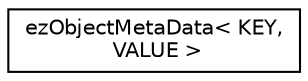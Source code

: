 digraph "Graphical Class Hierarchy"
{
 // LATEX_PDF_SIZE
  edge [fontname="Helvetica",fontsize="10",labelfontname="Helvetica",labelfontsize="10"];
  node [fontname="Helvetica",fontsize="10",shape=record];
  rankdir="LR";
  Node0 [label="ezObjectMetaData\< KEY,\l VALUE \>",height=0.2,width=0.4,color="black", fillcolor="white", style="filled",URL="$d3/d18/classez_object_meta_data.htm",tooltip=" "];
}
